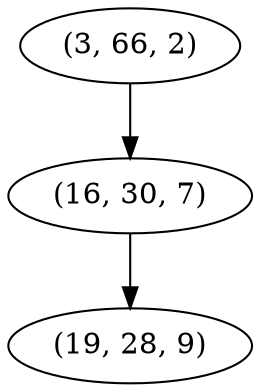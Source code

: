 digraph tree {
    "(3, 66, 2)";
    "(16, 30, 7)";
    "(19, 28, 9)";
    "(3, 66, 2)" -> "(16, 30, 7)";
    "(16, 30, 7)" -> "(19, 28, 9)";
}
